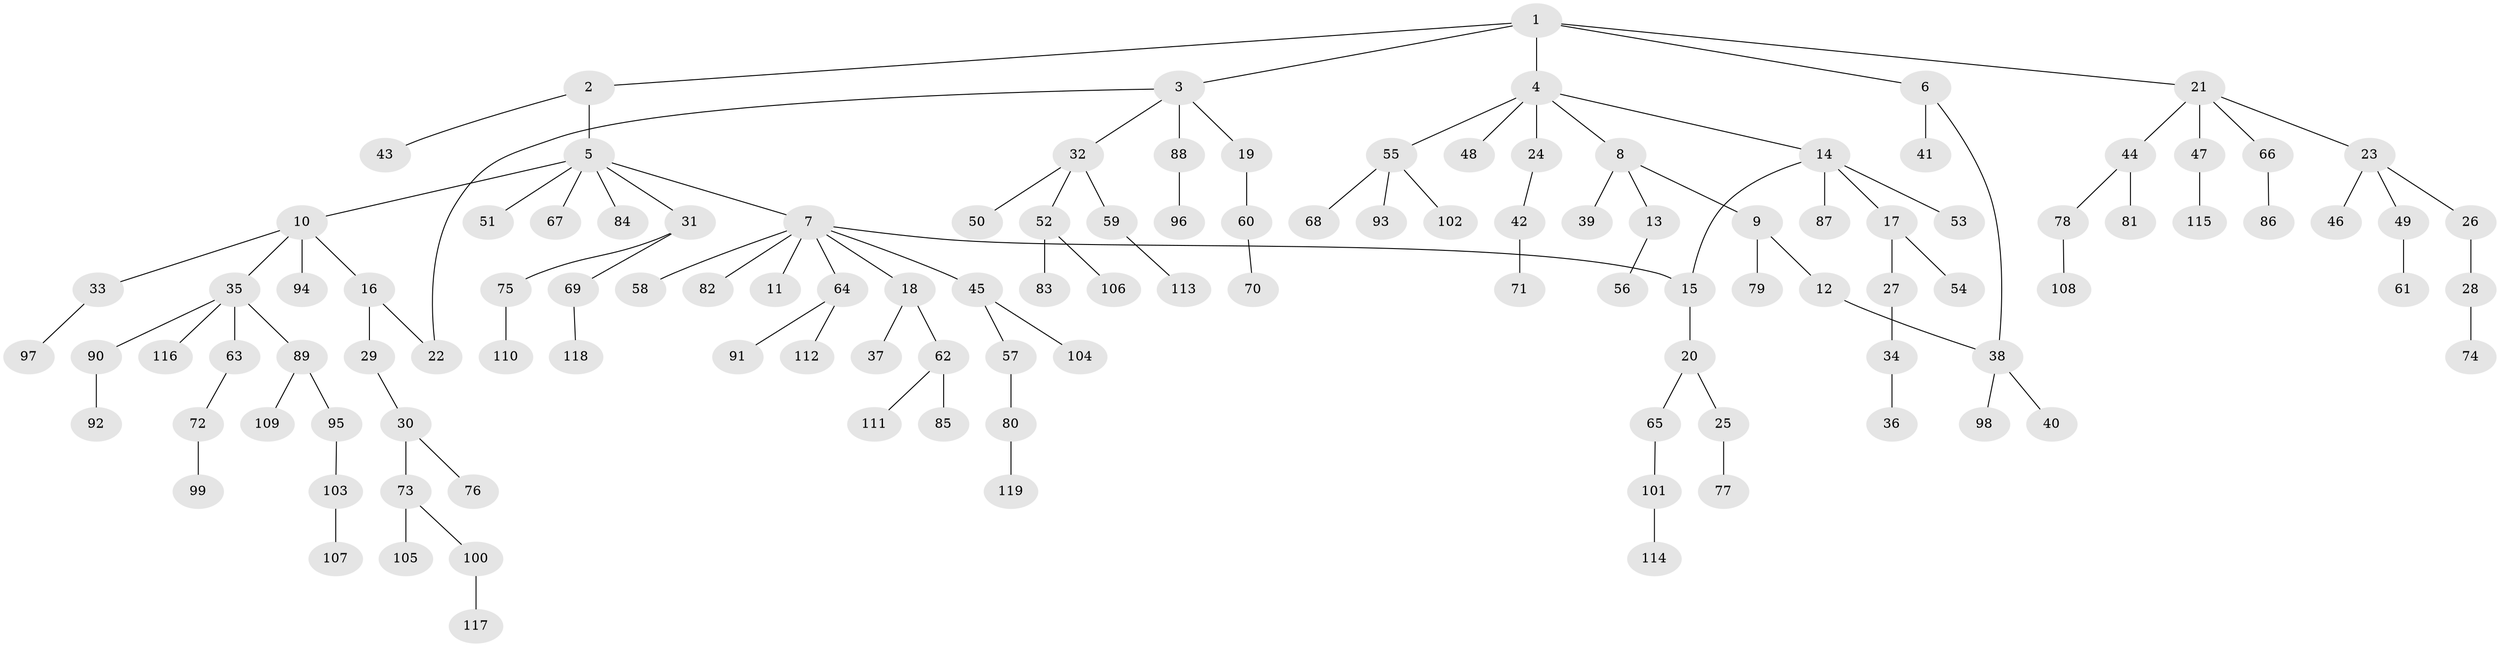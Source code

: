 // coarse degree distribution, {6: 0.04938271604938271, 5: 0.037037037037037035, 13: 0.012345679012345678, 2: 0.20987654320987653, 3: 0.07407407407407407, 1: 0.5679012345679012, 4: 0.04938271604938271}
// Generated by graph-tools (version 1.1) at 2025/41/03/06/25 10:41:26]
// undirected, 119 vertices, 121 edges
graph export_dot {
graph [start="1"]
  node [color=gray90,style=filled];
  1;
  2;
  3;
  4;
  5;
  6;
  7;
  8;
  9;
  10;
  11;
  12;
  13;
  14;
  15;
  16;
  17;
  18;
  19;
  20;
  21;
  22;
  23;
  24;
  25;
  26;
  27;
  28;
  29;
  30;
  31;
  32;
  33;
  34;
  35;
  36;
  37;
  38;
  39;
  40;
  41;
  42;
  43;
  44;
  45;
  46;
  47;
  48;
  49;
  50;
  51;
  52;
  53;
  54;
  55;
  56;
  57;
  58;
  59;
  60;
  61;
  62;
  63;
  64;
  65;
  66;
  67;
  68;
  69;
  70;
  71;
  72;
  73;
  74;
  75;
  76;
  77;
  78;
  79;
  80;
  81;
  82;
  83;
  84;
  85;
  86;
  87;
  88;
  89;
  90;
  91;
  92;
  93;
  94;
  95;
  96;
  97;
  98;
  99;
  100;
  101;
  102;
  103;
  104;
  105;
  106;
  107;
  108;
  109;
  110;
  111;
  112;
  113;
  114;
  115;
  116;
  117;
  118;
  119;
  1 -- 2;
  1 -- 3;
  1 -- 4;
  1 -- 6;
  1 -- 21;
  2 -- 5;
  2 -- 43;
  3 -- 19;
  3 -- 22;
  3 -- 32;
  3 -- 88;
  4 -- 8;
  4 -- 14;
  4 -- 24;
  4 -- 48;
  4 -- 55;
  5 -- 7;
  5 -- 10;
  5 -- 31;
  5 -- 51;
  5 -- 67;
  5 -- 84;
  6 -- 38;
  6 -- 41;
  7 -- 11;
  7 -- 15;
  7 -- 18;
  7 -- 45;
  7 -- 58;
  7 -- 64;
  7 -- 82;
  8 -- 9;
  8 -- 13;
  8 -- 39;
  9 -- 12;
  9 -- 79;
  10 -- 16;
  10 -- 33;
  10 -- 35;
  10 -- 94;
  12 -- 38;
  13 -- 56;
  14 -- 17;
  14 -- 53;
  14 -- 87;
  14 -- 15;
  15 -- 20;
  16 -- 29;
  16 -- 22;
  17 -- 27;
  17 -- 54;
  18 -- 37;
  18 -- 62;
  19 -- 60;
  20 -- 25;
  20 -- 65;
  21 -- 23;
  21 -- 44;
  21 -- 47;
  21 -- 66;
  23 -- 26;
  23 -- 46;
  23 -- 49;
  24 -- 42;
  25 -- 77;
  26 -- 28;
  27 -- 34;
  28 -- 74;
  29 -- 30;
  30 -- 73;
  30 -- 76;
  31 -- 69;
  31 -- 75;
  32 -- 50;
  32 -- 52;
  32 -- 59;
  33 -- 97;
  34 -- 36;
  35 -- 63;
  35 -- 89;
  35 -- 90;
  35 -- 116;
  38 -- 40;
  38 -- 98;
  42 -- 71;
  44 -- 78;
  44 -- 81;
  45 -- 57;
  45 -- 104;
  47 -- 115;
  49 -- 61;
  52 -- 83;
  52 -- 106;
  55 -- 68;
  55 -- 93;
  55 -- 102;
  57 -- 80;
  59 -- 113;
  60 -- 70;
  62 -- 85;
  62 -- 111;
  63 -- 72;
  64 -- 91;
  64 -- 112;
  65 -- 101;
  66 -- 86;
  69 -- 118;
  72 -- 99;
  73 -- 100;
  73 -- 105;
  75 -- 110;
  78 -- 108;
  80 -- 119;
  88 -- 96;
  89 -- 95;
  89 -- 109;
  90 -- 92;
  95 -- 103;
  100 -- 117;
  101 -- 114;
  103 -- 107;
}
